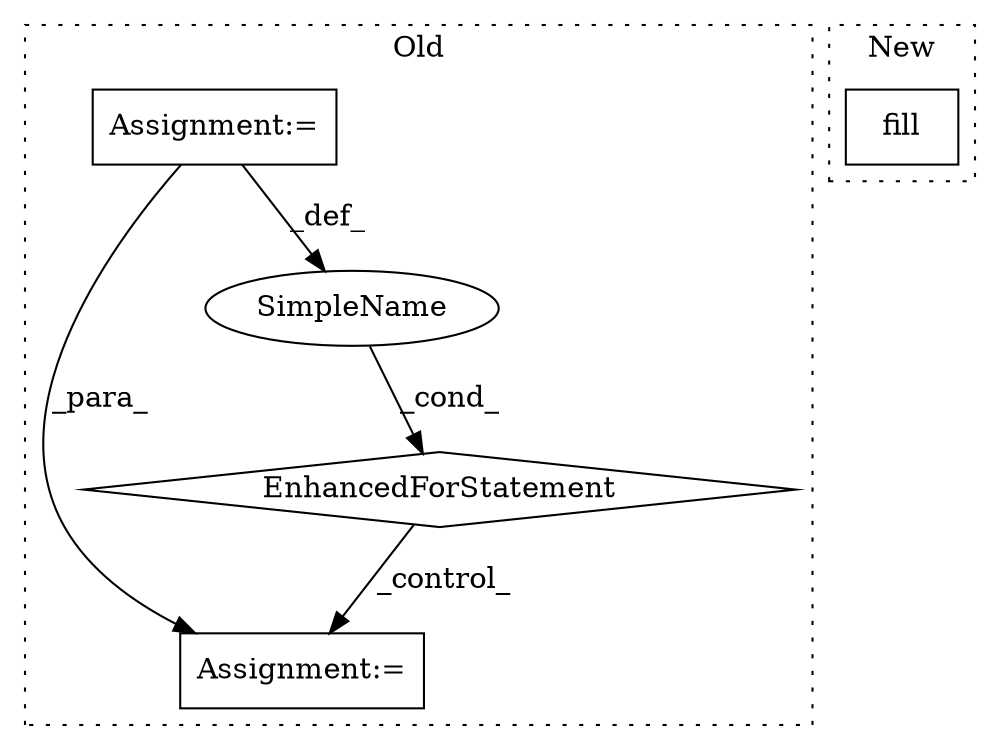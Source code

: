 digraph G {
subgraph cluster0 {
1 [label="EnhancedForStatement" a="70" s="2265,2385" l="75,2" shape="diamond"];
3 [label="Assignment:=" a="7" s="2410" l="1" shape="box"];
4 [label="SimpleName" a="42" s="2344" l="3" shape="ellipse"];
5 [label="Assignment:=" a="7" s="2265,2385" l="75,2" shape="box"];
label = "Old";
style="dotted";
}
subgraph cluster1 {
2 [label="fill" a="32" s="2267,2273" l="5,1" shape="box"];
label = "New";
style="dotted";
}
1 -> 3 [label="_control_"];
4 -> 1 [label="_cond_"];
5 -> 4 [label="_def_"];
5 -> 3 [label="_para_"];
}